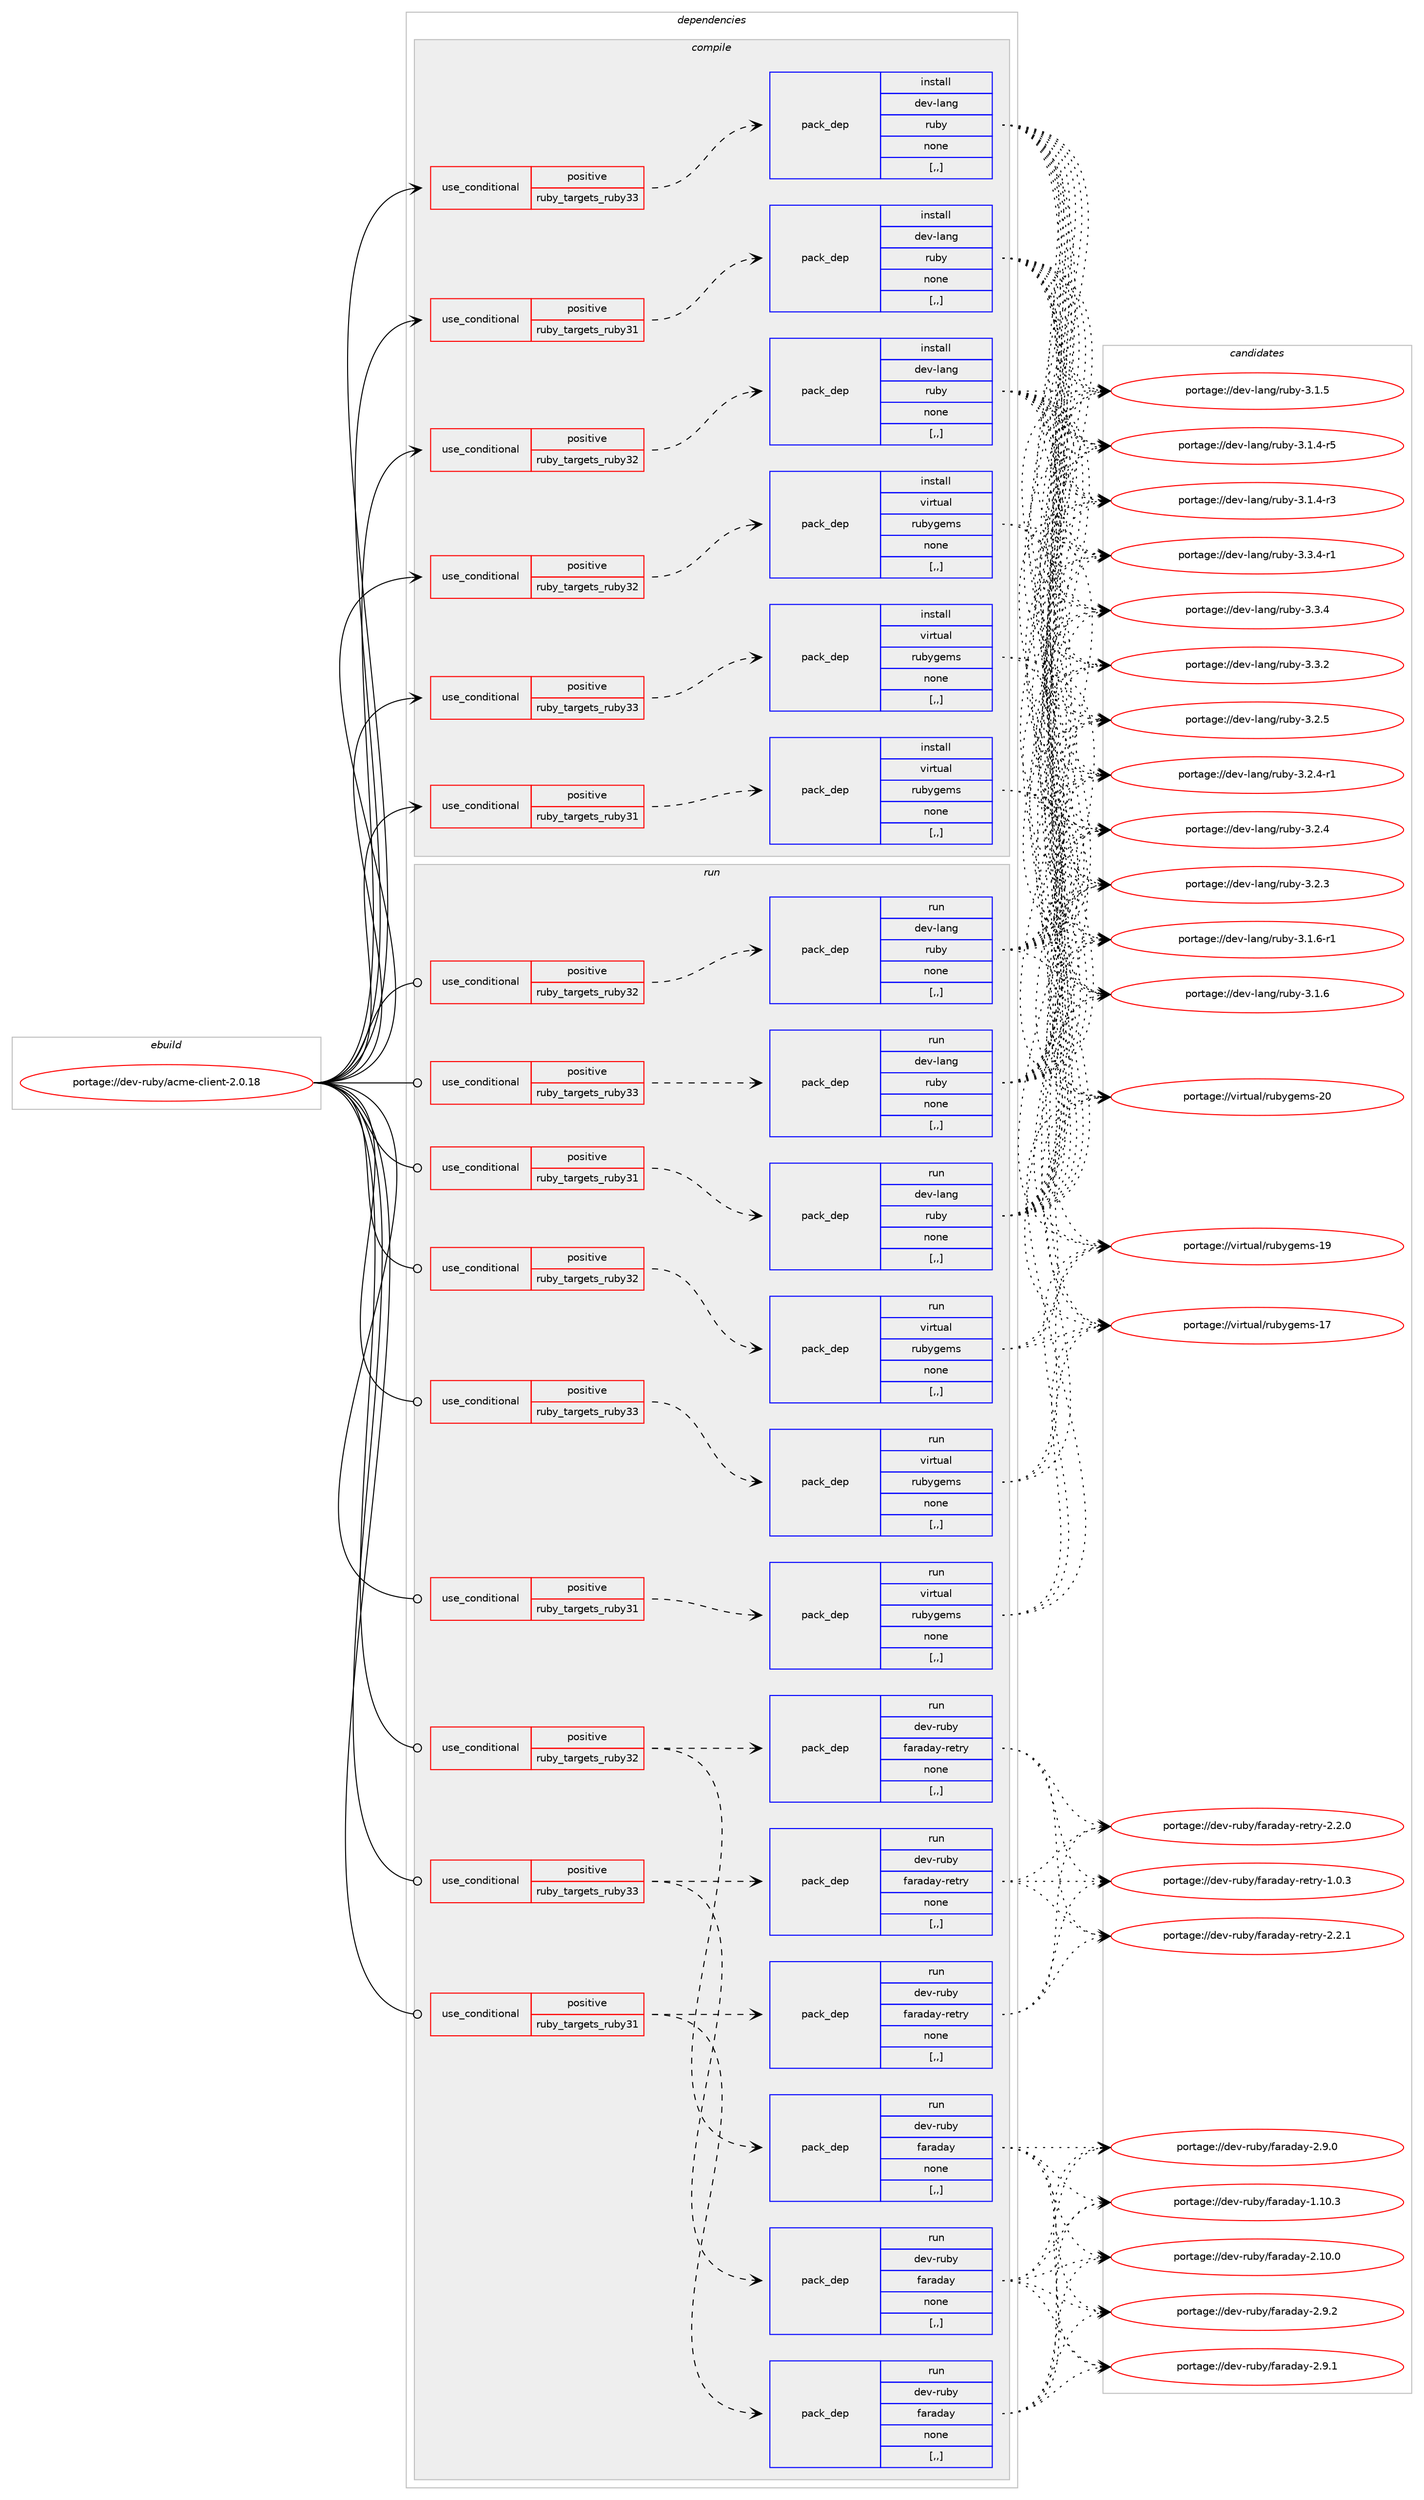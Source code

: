 digraph prolog {

# *************
# Graph options
# *************

newrank=true;
concentrate=true;
compound=true;
graph [rankdir=LR,fontname=Helvetica,fontsize=10,ranksep=1.5];#, ranksep=2.5, nodesep=0.2];
edge  [arrowhead=vee];
node  [fontname=Helvetica,fontsize=10];

# **********
# The ebuild
# **********

subgraph cluster_leftcol {
color=gray;
label=<<i>ebuild</i>>;
id [label="portage://dev-ruby/acme-client-2.0.18", color=red, width=4, href="../dev-ruby/acme-client-2.0.18.svg"];
}

# ****************
# The dependencies
# ****************

subgraph cluster_midcol {
color=gray;
label=<<i>dependencies</i>>;
subgraph cluster_compile {
fillcolor="#eeeeee";
style=filled;
label=<<i>compile</i>>;
subgraph cond42752 {
dependency172244 [label=<<TABLE BORDER="0" CELLBORDER="1" CELLSPACING="0" CELLPADDING="4"><TR><TD ROWSPAN="3" CELLPADDING="10">use_conditional</TD></TR><TR><TD>positive</TD></TR><TR><TD>ruby_targets_ruby31</TD></TR></TABLE>>, shape=none, color=red];
subgraph pack128219 {
dependency172245 [label=<<TABLE BORDER="0" CELLBORDER="1" CELLSPACING="0" CELLPADDING="4" WIDTH="220"><TR><TD ROWSPAN="6" CELLPADDING="30">pack_dep</TD></TR><TR><TD WIDTH="110">install</TD></TR><TR><TD>dev-lang</TD></TR><TR><TD>ruby</TD></TR><TR><TD>none</TD></TR><TR><TD>[,,]</TD></TR></TABLE>>, shape=none, color=blue];
}
dependency172244:e -> dependency172245:w [weight=20,style="dashed",arrowhead="vee"];
}
id:e -> dependency172244:w [weight=20,style="solid",arrowhead="vee"];
subgraph cond42753 {
dependency172246 [label=<<TABLE BORDER="0" CELLBORDER="1" CELLSPACING="0" CELLPADDING="4"><TR><TD ROWSPAN="3" CELLPADDING="10">use_conditional</TD></TR><TR><TD>positive</TD></TR><TR><TD>ruby_targets_ruby31</TD></TR></TABLE>>, shape=none, color=red];
subgraph pack128220 {
dependency172247 [label=<<TABLE BORDER="0" CELLBORDER="1" CELLSPACING="0" CELLPADDING="4" WIDTH="220"><TR><TD ROWSPAN="6" CELLPADDING="30">pack_dep</TD></TR><TR><TD WIDTH="110">install</TD></TR><TR><TD>virtual</TD></TR><TR><TD>rubygems</TD></TR><TR><TD>none</TD></TR><TR><TD>[,,]</TD></TR></TABLE>>, shape=none, color=blue];
}
dependency172246:e -> dependency172247:w [weight=20,style="dashed",arrowhead="vee"];
}
id:e -> dependency172246:w [weight=20,style="solid",arrowhead="vee"];
subgraph cond42754 {
dependency172248 [label=<<TABLE BORDER="0" CELLBORDER="1" CELLSPACING="0" CELLPADDING="4"><TR><TD ROWSPAN="3" CELLPADDING="10">use_conditional</TD></TR><TR><TD>positive</TD></TR><TR><TD>ruby_targets_ruby32</TD></TR></TABLE>>, shape=none, color=red];
subgraph pack128221 {
dependency172249 [label=<<TABLE BORDER="0" CELLBORDER="1" CELLSPACING="0" CELLPADDING="4" WIDTH="220"><TR><TD ROWSPAN="6" CELLPADDING="30">pack_dep</TD></TR><TR><TD WIDTH="110">install</TD></TR><TR><TD>dev-lang</TD></TR><TR><TD>ruby</TD></TR><TR><TD>none</TD></TR><TR><TD>[,,]</TD></TR></TABLE>>, shape=none, color=blue];
}
dependency172248:e -> dependency172249:w [weight=20,style="dashed",arrowhead="vee"];
}
id:e -> dependency172248:w [weight=20,style="solid",arrowhead="vee"];
subgraph cond42755 {
dependency172250 [label=<<TABLE BORDER="0" CELLBORDER="1" CELLSPACING="0" CELLPADDING="4"><TR><TD ROWSPAN="3" CELLPADDING="10">use_conditional</TD></TR><TR><TD>positive</TD></TR><TR><TD>ruby_targets_ruby32</TD></TR></TABLE>>, shape=none, color=red];
subgraph pack128222 {
dependency172251 [label=<<TABLE BORDER="0" CELLBORDER="1" CELLSPACING="0" CELLPADDING="4" WIDTH="220"><TR><TD ROWSPAN="6" CELLPADDING="30">pack_dep</TD></TR><TR><TD WIDTH="110">install</TD></TR><TR><TD>virtual</TD></TR><TR><TD>rubygems</TD></TR><TR><TD>none</TD></TR><TR><TD>[,,]</TD></TR></TABLE>>, shape=none, color=blue];
}
dependency172250:e -> dependency172251:w [weight=20,style="dashed",arrowhead="vee"];
}
id:e -> dependency172250:w [weight=20,style="solid",arrowhead="vee"];
subgraph cond42756 {
dependency172252 [label=<<TABLE BORDER="0" CELLBORDER="1" CELLSPACING="0" CELLPADDING="4"><TR><TD ROWSPAN="3" CELLPADDING="10">use_conditional</TD></TR><TR><TD>positive</TD></TR><TR><TD>ruby_targets_ruby33</TD></TR></TABLE>>, shape=none, color=red];
subgraph pack128223 {
dependency172253 [label=<<TABLE BORDER="0" CELLBORDER="1" CELLSPACING="0" CELLPADDING="4" WIDTH="220"><TR><TD ROWSPAN="6" CELLPADDING="30">pack_dep</TD></TR><TR><TD WIDTH="110">install</TD></TR><TR><TD>dev-lang</TD></TR><TR><TD>ruby</TD></TR><TR><TD>none</TD></TR><TR><TD>[,,]</TD></TR></TABLE>>, shape=none, color=blue];
}
dependency172252:e -> dependency172253:w [weight=20,style="dashed",arrowhead="vee"];
}
id:e -> dependency172252:w [weight=20,style="solid",arrowhead="vee"];
subgraph cond42757 {
dependency172254 [label=<<TABLE BORDER="0" CELLBORDER="1" CELLSPACING="0" CELLPADDING="4"><TR><TD ROWSPAN="3" CELLPADDING="10">use_conditional</TD></TR><TR><TD>positive</TD></TR><TR><TD>ruby_targets_ruby33</TD></TR></TABLE>>, shape=none, color=red];
subgraph pack128224 {
dependency172255 [label=<<TABLE BORDER="0" CELLBORDER="1" CELLSPACING="0" CELLPADDING="4" WIDTH="220"><TR><TD ROWSPAN="6" CELLPADDING="30">pack_dep</TD></TR><TR><TD WIDTH="110">install</TD></TR><TR><TD>virtual</TD></TR><TR><TD>rubygems</TD></TR><TR><TD>none</TD></TR><TR><TD>[,,]</TD></TR></TABLE>>, shape=none, color=blue];
}
dependency172254:e -> dependency172255:w [weight=20,style="dashed",arrowhead="vee"];
}
id:e -> dependency172254:w [weight=20,style="solid",arrowhead="vee"];
}
subgraph cluster_compileandrun {
fillcolor="#eeeeee";
style=filled;
label=<<i>compile and run</i>>;
}
subgraph cluster_run {
fillcolor="#eeeeee";
style=filled;
label=<<i>run</i>>;
subgraph cond42758 {
dependency172256 [label=<<TABLE BORDER="0" CELLBORDER="1" CELLSPACING="0" CELLPADDING="4"><TR><TD ROWSPAN="3" CELLPADDING="10">use_conditional</TD></TR><TR><TD>positive</TD></TR><TR><TD>ruby_targets_ruby31</TD></TR></TABLE>>, shape=none, color=red];
subgraph pack128225 {
dependency172257 [label=<<TABLE BORDER="0" CELLBORDER="1" CELLSPACING="0" CELLPADDING="4" WIDTH="220"><TR><TD ROWSPAN="6" CELLPADDING="30">pack_dep</TD></TR><TR><TD WIDTH="110">run</TD></TR><TR><TD>dev-lang</TD></TR><TR><TD>ruby</TD></TR><TR><TD>none</TD></TR><TR><TD>[,,]</TD></TR></TABLE>>, shape=none, color=blue];
}
dependency172256:e -> dependency172257:w [weight=20,style="dashed",arrowhead="vee"];
}
id:e -> dependency172256:w [weight=20,style="solid",arrowhead="odot"];
subgraph cond42759 {
dependency172258 [label=<<TABLE BORDER="0" CELLBORDER="1" CELLSPACING="0" CELLPADDING="4"><TR><TD ROWSPAN="3" CELLPADDING="10">use_conditional</TD></TR><TR><TD>positive</TD></TR><TR><TD>ruby_targets_ruby31</TD></TR></TABLE>>, shape=none, color=red];
subgraph pack128226 {
dependency172259 [label=<<TABLE BORDER="0" CELLBORDER="1" CELLSPACING="0" CELLPADDING="4" WIDTH="220"><TR><TD ROWSPAN="6" CELLPADDING="30">pack_dep</TD></TR><TR><TD WIDTH="110">run</TD></TR><TR><TD>dev-ruby</TD></TR><TR><TD>faraday</TD></TR><TR><TD>none</TD></TR><TR><TD>[,,]</TD></TR></TABLE>>, shape=none, color=blue];
}
dependency172258:e -> dependency172259:w [weight=20,style="dashed",arrowhead="vee"];
subgraph pack128227 {
dependency172260 [label=<<TABLE BORDER="0" CELLBORDER="1" CELLSPACING="0" CELLPADDING="4" WIDTH="220"><TR><TD ROWSPAN="6" CELLPADDING="30">pack_dep</TD></TR><TR><TD WIDTH="110">run</TD></TR><TR><TD>dev-ruby</TD></TR><TR><TD>faraday-retry</TD></TR><TR><TD>none</TD></TR><TR><TD>[,,]</TD></TR></TABLE>>, shape=none, color=blue];
}
dependency172258:e -> dependency172260:w [weight=20,style="dashed",arrowhead="vee"];
}
id:e -> dependency172258:w [weight=20,style="solid",arrowhead="odot"];
subgraph cond42760 {
dependency172261 [label=<<TABLE BORDER="0" CELLBORDER="1" CELLSPACING="0" CELLPADDING="4"><TR><TD ROWSPAN="3" CELLPADDING="10">use_conditional</TD></TR><TR><TD>positive</TD></TR><TR><TD>ruby_targets_ruby31</TD></TR></TABLE>>, shape=none, color=red];
subgraph pack128228 {
dependency172262 [label=<<TABLE BORDER="0" CELLBORDER="1" CELLSPACING="0" CELLPADDING="4" WIDTH="220"><TR><TD ROWSPAN="6" CELLPADDING="30">pack_dep</TD></TR><TR><TD WIDTH="110">run</TD></TR><TR><TD>virtual</TD></TR><TR><TD>rubygems</TD></TR><TR><TD>none</TD></TR><TR><TD>[,,]</TD></TR></TABLE>>, shape=none, color=blue];
}
dependency172261:e -> dependency172262:w [weight=20,style="dashed",arrowhead="vee"];
}
id:e -> dependency172261:w [weight=20,style="solid",arrowhead="odot"];
subgraph cond42761 {
dependency172263 [label=<<TABLE BORDER="0" CELLBORDER="1" CELLSPACING="0" CELLPADDING="4"><TR><TD ROWSPAN="3" CELLPADDING="10">use_conditional</TD></TR><TR><TD>positive</TD></TR><TR><TD>ruby_targets_ruby32</TD></TR></TABLE>>, shape=none, color=red];
subgraph pack128229 {
dependency172264 [label=<<TABLE BORDER="0" CELLBORDER="1" CELLSPACING="0" CELLPADDING="4" WIDTH="220"><TR><TD ROWSPAN="6" CELLPADDING="30">pack_dep</TD></TR><TR><TD WIDTH="110">run</TD></TR><TR><TD>dev-lang</TD></TR><TR><TD>ruby</TD></TR><TR><TD>none</TD></TR><TR><TD>[,,]</TD></TR></TABLE>>, shape=none, color=blue];
}
dependency172263:e -> dependency172264:w [weight=20,style="dashed",arrowhead="vee"];
}
id:e -> dependency172263:w [weight=20,style="solid",arrowhead="odot"];
subgraph cond42762 {
dependency172265 [label=<<TABLE BORDER="0" CELLBORDER="1" CELLSPACING="0" CELLPADDING="4"><TR><TD ROWSPAN="3" CELLPADDING="10">use_conditional</TD></TR><TR><TD>positive</TD></TR><TR><TD>ruby_targets_ruby32</TD></TR></TABLE>>, shape=none, color=red];
subgraph pack128230 {
dependency172266 [label=<<TABLE BORDER="0" CELLBORDER="1" CELLSPACING="0" CELLPADDING="4" WIDTH="220"><TR><TD ROWSPAN="6" CELLPADDING="30">pack_dep</TD></TR><TR><TD WIDTH="110">run</TD></TR><TR><TD>dev-ruby</TD></TR><TR><TD>faraday</TD></TR><TR><TD>none</TD></TR><TR><TD>[,,]</TD></TR></TABLE>>, shape=none, color=blue];
}
dependency172265:e -> dependency172266:w [weight=20,style="dashed",arrowhead="vee"];
subgraph pack128231 {
dependency172267 [label=<<TABLE BORDER="0" CELLBORDER="1" CELLSPACING="0" CELLPADDING="4" WIDTH="220"><TR><TD ROWSPAN="6" CELLPADDING="30">pack_dep</TD></TR><TR><TD WIDTH="110">run</TD></TR><TR><TD>dev-ruby</TD></TR><TR><TD>faraday-retry</TD></TR><TR><TD>none</TD></TR><TR><TD>[,,]</TD></TR></TABLE>>, shape=none, color=blue];
}
dependency172265:e -> dependency172267:w [weight=20,style="dashed",arrowhead="vee"];
}
id:e -> dependency172265:w [weight=20,style="solid",arrowhead="odot"];
subgraph cond42763 {
dependency172268 [label=<<TABLE BORDER="0" CELLBORDER="1" CELLSPACING="0" CELLPADDING="4"><TR><TD ROWSPAN="3" CELLPADDING="10">use_conditional</TD></TR><TR><TD>positive</TD></TR><TR><TD>ruby_targets_ruby32</TD></TR></TABLE>>, shape=none, color=red];
subgraph pack128232 {
dependency172269 [label=<<TABLE BORDER="0" CELLBORDER="1" CELLSPACING="0" CELLPADDING="4" WIDTH="220"><TR><TD ROWSPAN="6" CELLPADDING="30">pack_dep</TD></TR><TR><TD WIDTH="110">run</TD></TR><TR><TD>virtual</TD></TR><TR><TD>rubygems</TD></TR><TR><TD>none</TD></TR><TR><TD>[,,]</TD></TR></TABLE>>, shape=none, color=blue];
}
dependency172268:e -> dependency172269:w [weight=20,style="dashed",arrowhead="vee"];
}
id:e -> dependency172268:w [weight=20,style="solid",arrowhead="odot"];
subgraph cond42764 {
dependency172270 [label=<<TABLE BORDER="0" CELLBORDER="1" CELLSPACING="0" CELLPADDING="4"><TR><TD ROWSPAN="3" CELLPADDING="10">use_conditional</TD></TR><TR><TD>positive</TD></TR><TR><TD>ruby_targets_ruby33</TD></TR></TABLE>>, shape=none, color=red];
subgraph pack128233 {
dependency172271 [label=<<TABLE BORDER="0" CELLBORDER="1" CELLSPACING="0" CELLPADDING="4" WIDTH="220"><TR><TD ROWSPAN="6" CELLPADDING="30">pack_dep</TD></TR><TR><TD WIDTH="110">run</TD></TR><TR><TD>dev-lang</TD></TR><TR><TD>ruby</TD></TR><TR><TD>none</TD></TR><TR><TD>[,,]</TD></TR></TABLE>>, shape=none, color=blue];
}
dependency172270:e -> dependency172271:w [weight=20,style="dashed",arrowhead="vee"];
}
id:e -> dependency172270:w [weight=20,style="solid",arrowhead="odot"];
subgraph cond42765 {
dependency172272 [label=<<TABLE BORDER="0" CELLBORDER="1" CELLSPACING="0" CELLPADDING="4"><TR><TD ROWSPAN="3" CELLPADDING="10">use_conditional</TD></TR><TR><TD>positive</TD></TR><TR><TD>ruby_targets_ruby33</TD></TR></TABLE>>, shape=none, color=red];
subgraph pack128234 {
dependency172273 [label=<<TABLE BORDER="0" CELLBORDER="1" CELLSPACING="0" CELLPADDING="4" WIDTH="220"><TR><TD ROWSPAN="6" CELLPADDING="30">pack_dep</TD></TR><TR><TD WIDTH="110">run</TD></TR><TR><TD>dev-ruby</TD></TR><TR><TD>faraday</TD></TR><TR><TD>none</TD></TR><TR><TD>[,,]</TD></TR></TABLE>>, shape=none, color=blue];
}
dependency172272:e -> dependency172273:w [weight=20,style="dashed",arrowhead="vee"];
subgraph pack128235 {
dependency172274 [label=<<TABLE BORDER="0" CELLBORDER="1" CELLSPACING="0" CELLPADDING="4" WIDTH="220"><TR><TD ROWSPAN="6" CELLPADDING="30">pack_dep</TD></TR><TR><TD WIDTH="110">run</TD></TR><TR><TD>dev-ruby</TD></TR><TR><TD>faraday-retry</TD></TR><TR><TD>none</TD></TR><TR><TD>[,,]</TD></TR></TABLE>>, shape=none, color=blue];
}
dependency172272:e -> dependency172274:w [weight=20,style="dashed",arrowhead="vee"];
}
id:e -> dependency172272:w [weight=20,style="solid",arrowhead="odot"];
subgraph cond42766 {
dependency172275 [label=<<TABLE BORDER="0" CELLBORDER="1" CELLSPACING="0" CELLPADDING="4"><TR><TD ROWSPAN="3" CELLPADDING="10">use_conditional</TD></TR><TR><TD>positive</TD></TR><TR><TD>ruby_targets_ruby33</TD></TR></TABLE>>, shape=none, color=red];
subgraph pack128236 {
dependency172276 [label=<<TABLE BORDER="0" CELLBORDER="1" CELLSPACING="0" CELLPADDING="4" WIDTH="220"><TR><TD ROWSPAN="6" CELLPADDING="30">pack_dep</TD></TR><TR><TD WIDTH="110">run</TD></TR><TR><TD>virtual</TD></TR><TR><TD>rubygems</TD></TR><TR><TD>none</TD></TR><TR><TD>[,,]</TD></TR></TABLE>>, shape=none, color=blue];
}
dependency172275:e -> dependency172276:w [weight=20,style="dashed",arrowhead="vee"];
}
id:e -> dependency172275:w [weight=20,style="solid",arrowhead="odot"];
}
}

# **************
# The candidates
# **************

subgraph cluster_choices {
rank=same;
color=gray;
label=<<i>candidates</i>>;

subgraph choice128219 {
color=black;
nodesep=1;
choice100101118451089711010347114117981214551465146524511449 [label="portage://dev-lang/ruby-3.3.4-r1", color=red, width=4,href="../dev-lang/ruby-3.3.4-r1.svg"];
choice10010111845108971101034711411798121455146514652 [label="portage://dev-lang/ruby-3.3.4", color=red, width=4,href="../dev-lang/ruby-3.3.4.svg"];
choice10010111845108971101034711411798121455146514650 [label="portage://dev-lang/ruby-3.3.2", color=red, width=4,href="../dev-lang/ruby-3.3.2.svg"];
choice10010111845108971101034711411798121455146504653 [label="portage://dev-lang/ruby-3.2.5", color=red, width=4,href="../dev-lang/ruby-3.2.5.svg"];
choice100101118451089711010347114117981214551465046524511449 [label="portage://dev-lang/ruby-3.2.4-r1", color=red, width=4,href="../dev-lang/ruby-3.2.4-r1.svg"];
choice10010111845108971101034711411798121455146504652 [label="portage://dev-lang/ruby-3.2.4", color=red, width=4,href="../dev-lang/ruby-3.2.4.svg"];
choice10010111845108971101034711411798121455146504651 [label="portage://dev-lang/ruby-3.2.3", color=red, width=4,href="../dev-lang/ruby-3.2.3.svg"];
choice100101118451089711010347114117981214551464946544511449 [label="portage://dev-lang/ruby-3.1.6-r1", color=red, width=4,href="../dev-lang/ruby-3.1.6-r1.svg"];
choice10010111845108971101034711411798121455146494654 [label="portage://dev-lang/ruby-3.1.6", color=red, width=4,href="../dev-lang/ruby-3.1.6.svg"];
choice10010111845108971101034711411798121455146494653 [label="portage://dev-lang/ruby-3.1.5", color=red, width=4,href="../dev-lang/ruby-3.1.5.svg"];
choice100101118451089711010347114117981214551464946524511453 [label="portage://dev-lang/ruby-3.1.4-r5", color=red, width=4,href="../dev-lang/ruby-3.1.4-r5.svg"];
choice100101118451089711010347114117981214551464946524511451 [label="portage://dev-lang/ruby-3.1.4-r3", color=red, width=4,href="../dev-lang/ruby-3.1.4-r3.svg"];
dependency172245:e -> choice100101118451089711010347114117981214551465146524511449:w [style=dotted,weight="100"];
dependency172245:e -> choice10010111845108971101034711411798121455146514652:w [style=dotted,weight="100"];
dependency172245:e -> choice10010111845108971101034711411798121455146514650:w [style=dotted,weight="100"];
dependency172245:e -> choice10010111845108971101034711411798121455146504653:w [style=dotted,weight="100"];
dependency172245:e -> choice100101118451089711010347114117981214551465046524511449:w [style=dotted,weight="100"];
dependency172245:e -> choice10010111845108971101034711411798121455146504652:w [style=dotted,weight="100"];
dependency172245:e -> choice10010111845108971101034711411798121455146504651:w [style=dotted,weight="100"];
dependency172245:e -> choice100101118451089711010347114117981214551464946544511449:w [style=dotted,weight="100"];
dependency172245:e -> choice10010111845108971101034711411798121455146494654:w [style=dotted,weight="100"];
dependency172245:e -> choice10010111845108971101034711411798121455146494653:w [style=dotted,weight="100"];
dependency172245:e -> choice100101118451089711010347114117981214551464946524511453:w [style=dotted,weight="100"];
dependency172245:e -> choice100101118451089711010347114117981214551464946524511451:w [style=dotted,weight="100"];
}
subgraph choice128220 {
color=black;
nodesep=1;
choice118105114116117971084711411798121103101109115455048 [label="portage://virtual/rubygems-20", color=red, width=4,href="../virtual/rubygems-20.svg"];
choice118105114116117971084711411798121103101109115454957 [label="portage://virtual/rubygems-19", color=red, width=4,href="../virtual/rubygems-19.svg"];
choice118105114116117971084711411798121103101109115454955 [label="portage://virtual/rubygems-17", color=red, width=4,href="../virtual/rubygems-17.svg"];
dependency172247:e -> choice118105114116117971084711411798121103101109115455048:w [style=dotted,weight="100"];
dependency172247:e -> choice118105114116117971084711411798121103101109115454957:w [style=dotted,weight="100"];
dependency172247:e -> choice118105114116117971084711411798121103101109115454955:w [style=dotted,weight="100"];
}
subgraph choice128221 {
color=black;
nodesep=1;
choice100101118451089711010347114117981214551465146524511449 [label="portage://dev-lang/ruby-3.3.4-r1", color=red, width=4,href="../dev-lang/ruby-3.3.4-r1.svg"];
choice10010111845108971101034711411798121455146514652 [label="portage://dev-lang/ruby-3.3.4", color=red, width=4,href="../dev-lang/ruby-3.3.4.svg"];
choice10010111845108971101034711411798121455146514650 [label="portage://dev-lang/ruby-3.3.2", color=red, width=4,href="../dev-lang/ruby-3.3.2.svg"];
choice10010111845108971101034711411798121455146504653 [label="portage://dev-lang/ruby-3.2.5", color=red, width=4,href="../dev-lang/ruby-3.2.5.svg"];
choice100101118451089711010347114117981214551465046524511449 [label="portage://dev-lang/ruby-3.2.4-r1", color=red, width=4,href="../dev-lang/ruby-3.2.4-r1.svg"];
choice10010111845108971101034711411798121455146504652 [label="portage://dev-lang/ruby-3.2.4", color=red, width=4,href="../dev-lang/ruby-3.2.4.svg"];
choice10010111845108971101034711411798121455146504651 [label="portage://dev-lang/ruby-3.2.3", color=red, width=4,href="../dev-lang/ruby-3.2.3.svg"];
choice100101118451089711010347114117981214551464946544511449 [label="portage://dev-lang/ruby-3.1.6-r1", color=red, width=4,href="../dev-lang/ruby-3.1.6-r1.svg"];
choice10010111845108971101034711411798121455146494654 [label="portage://dev-lang/ruby-3.1.6", color=red, width=4,href="../dev-lang/ruby-3.1.6.svg"];
choice10010111845108971101034711411798121455146494653 [label="portage://dev-lang/ruby-3.1.5", color=red, width=4,href="../dev-lang/ruby-3.1.5.svg"];
choice100101118451089711010347114117981214551464946524511453 [label="portage://dev-lang/ruby-3.1.4-r5", color=red, width=4,href="../dev-lang/ruby-3.1.4-r5.svg"];
choice100101118451089711010347114117981214551464946524511451 [label="portage://dev-lang/ruby-3.1.4-r3", color=red, width=4,href="../dev-lang/ruby-3.1.4-r3.svg"];
dependency172249:e -> choice100101118451089711010347114117981214551465146524511449:w [style=dotted,weight="100"];
dependency172249:e -> choice10010111845108971101034711411798121455146514652:w [style=dotted,weight="100"];
dependency172249:e -> choice10010111845108971101034711411798121455146514650:w [style=dotted,weight="100"];
dependency172249:e -> choice10010111845108971101034711411798121455146504653:w [style=dotted,weight="100"];
dependency172249:e -> choice100101118451089711010347114117981214551465046524511449:w [style=dotted,weight="100"];
dependency172249:e -> choice10010111845108971101034711411798121455146504652:w [style=dotted,weight="100"];
dependency172249:e -> choice10010111845108971101034711411798121455146504651:w [style=dotted,weight="100"];
dependency172249:e -> choice100101118451089711010347114117981214551464946544511449:w [style=dotted,weight="100"];
dependency172249:e -> choice10010111845108971101034711411798121455146494654:w [style=dotted,weight="100"];
dependency172249:e -> choice10010111845108971101034711411798121455146494653:w [style=dotted,weight="100"];
dependency172249:e -> choice100101118451089711010347114117981214551464946524511453:w [style=dotted,weight="100"];
dependency172249:e -> choice100101118451089711010347114117981214551464946524511451:w [style=dotted,weight="100"];
}
subgraph choice128222 {
color=black;
nodesep=1;
choice118105114116117971084711411798121103101109115455048 [label="portage://virtual/rubygems-20", color=red, width=4,href="../virtual/rubygems-20.svg"];
choice118105114116117971084711411798121103101109115454957 [label="portage://virtual/rubygems-19", color=red, width=4,href="../virtual/rubygems-19.svg"];
choice118105114116117971084711411798121103101109115454955 [label="portage://virtual/rubygems-17", color=red, width=4,href="../virtual/rubygems-17.svg"];
dependency172251:e -> choice118105114116117971084711411798121103101109115455048:w [style=dotted,weight="100"];
dependency172251:e -> choice118105114116117971084711411798121103101109115454957:w [style=dotted,weight="100"];
dependency172251:e -> choice118105114116117971084711411798121103101109115454955:w [style=dotted,weight="100"];
}
subgraph choice128223 {
color=black;
nodesep=1;
choice100101118451089711010347114117981214551465146524511449 [label="portage://dev-lang/ruby-3.3.4-r1", color=red, width=4,href="../dev-lang/ruby-3.3.4-r1.svg"];
choice10010111845108971101034711411798121455146514652 [label="portage://dev-lang/ruby-3.3.4", color=red, width=4,href="../dev-lang/ruby-3.3.4.svg"];
choice10010111845108971101034711411798121455146514650 [label="portage://dev-lang/ruby-3.3.2", color=red, width=4,href="../dev-lang/ruby-3.3.2.svg"];
choice10010111845108971101034711411798121455146504653 [label="portage://dev-lang/ruby-3.2.5", color=red, width=4,href="../dev-lang/ruby-3.2.5.svg"];
choice100101118451089711010347114117981214551465046524511449 [label="portage://dev-lang/ruby-3.2.4-r1", color=red, width=4,href="../dev-lang/ruby-3.2.4-r1.svg"];
choice10010111845108971101034711411798121455146504652 [label="portage://dev-lang/ruby-3.2.4", color=red, width=4,href="../dev-lang/ruby-3.2.4.svg"];
choice10010111845108971101034711411798121455146504651 [label="portage://dev-lang/ruby-3.2.3", color=red, width=4,href="../dev-lang/ruby-3.2.3.svg"];
choice100101118451089711010347114117981214551464946544511449 [label="portage://dev-lang/ruby-3.1.6-r1", color=red, width=4,href="../dev-lang/ruby-3.1.6-r1.svg"];
choice10010111845108971101034711411798121455146494654 [label="portage://dev-lang/ruby-3.1.6", color=red, width=4,href="../dev-lang/ruby-3.1.6.svg"];
choice10010111845108971101034711411798121455146494653 [label="portage://dev-lang/ruby-3.1.5", color=red, width=4,href="../dev-lang/ruby-3.1.5.svg"];
choice100101118451089711010347114117981214551464946524511453 [label="portage://dev-lang/ruby-3.1.4-r5", color=red, width=4,href="../dev-lang/ruby-3.1.4-r5.svg"];
choice100101118451089711010347114117981214551464946524511451 [label="portage://dev-lang/ruby-3.1.4-r3", color=red, width=4,href="../dev-lang/ruby-3.1.4-r3.svg"];
dependency172253:e -> choice100101118451089711010347114117981214551465146524511449:w [style=dotted,weight="100"];
dependency172253:e -> choice10010111845108971101034711411798121455146514652:w [style=dotted,weight="100"];
dependency172253:e -> choice10010111845108971101034711411798121455146514650:w [style=dotted,weight="100"];
dependency172253:e -> choice10010111845108971101034711411798121455146504653:w [style=dotted,weight="100"];
dependency172253:e -> choice100101118451089711010347114117981214551465046524511449:w [style=dotted,weight="100"];
dependency172253:e -> choice10010111845108971101034711411798121455146504652:w [style=dotted,weight="100"];
dependency172253:e -> choice10010111845108971101034711411798121455146504651:w [style=dotted,weight="100"];
dependency172253:e -> choice100101118451089711010347114117981214551464946544511449:w [style=dotted,weight="100"];
dependency172253:e -> choice10010111845108971101034711411798121455146494654:w [style=dotted,weight="100"];
dependency172253:e -> choice10010111845108971101034711411798121455146494653:w [style=dotted,weight="100"];
dependency172253:e -> choice100101118451089711010347114117981214551464946524511453:w [style=dotted,weight="100"];
dependency172253:e -> choice100101118451089711010347114117981214551464946524511451:w [style=dotted,weight="100"];
}
subgraph choice128224 {
color=black;
nodesep=1;
choice118105114116117971084711411798121103101109115455048 [label="portage://virtual/rubygems-20", color=red, width=4,href="../virtual/rubygems-20.svg"];
choice118105114116117971084711411798121103101109115454957 [label="portage://virtual/rubygems-19", color=red, width=4,href="../virtual/rubygems-19.svg"];
choice118105114116117971084711411798121103101109115454955 [label="portage://virtual/rubygems-17", color=red, width=4,href="../virtual/rubygems-17.svg"];
dependency172255:e -> choice118105114116117971084711411798121103101109115455048:w [style=dotted,weight="100"];
dependency172255:e -> choice118105114116117971084711411798121103101109115454957:w [style=dotted,weight="100"];
dependency172255:e -> choice118105114116117971084711411798121103101109115454955:w [style=dotted,weight="100"];
}
subgraph choice128225 {
color=black;
nodesep=1;
choice100101118451089711010347114117981214551465146524511449 [label="portage://dev-lang/ruby-3.3.4-r1", color=red, width=4,href="../dev-lang/ruby-3.3.4-r1.svg"];
choice10010111845108971101034711411798121455146514652 [label="portage://dev-lang/ruby-3.3.4", color=red, width=4,href="../dev-lang/ruby-3.3.4.svg"];
choice10010111845108971101034711411798121455146514650 [label="portage://dev-lang/ruby-3.3.2", color=red, width=4,href="../dev-lang/ruby-3.3.2.svg"];
choice10010111845108971101034711411798121455146504653 [label="portage://dev-lang/ruby-3.2.5", color=red, width=4,href="../dev-lang/ruby-3.2.5.svg"];
choice100101118451089711010347114117981214551465046524511449 [label="portage://dev-lang/ruby-3.2.4-r1", color=red, width=4,href="../dev-lang/ruby-3.2.4-r1.svg"];
choice10010111845108971101034711411798121455146504652 [label="portage://dev-lang/ruby-3.2.4", color=red, width=4,href="../dev-lang/ruby-3.2.4.svg"];
choice10010111845108971101034711411798121455146504651 [label="portage://dev-lang/ruby-3.2.3", color=red, width=4,href="../dev-lang/ruby-3.2.3.svg"];
choice100101118451089711010347114117981214551464946544511449 [label="portage://dev-lang/ruby-3.1.6-r1", color=red, width=4,href="../dev-lang/ruby-3.1.6-r1.svg"];
choice10010111845108971101034711411798121455146494654 [label="portage://dev-lang/ruby-3.1.6", color=red, width=4,href="../dev-lang/ruby-3.1.6.svg"];
choice10010111845108971101034711411798121455146494653 [label="portage://dev-lang/ruby-3.1.5", color=red, width=4,href="../dev-lang/ruby-3.1.5.svg"];
choice100101118451089711010347114117981214551464946524511453 [label="portage://dev-lang/ruby-3.1.4-r5", color=red, width=4,href="../dev-lang/ruby-3.1.4-r5.svg"];
choice100101118451089711010347114117981214551464946524511451 [label="portage://dev-lang/ruby-3.1.4-r3", color=red, width=4,href="../dev-lang/ruby-3.1.4-r3.svg"];
dependency172257:e -> choice100101118451089711010347114117981214551465146524511449:w [style=dotted,weight="100"];
dependency172257:e -> choice10010111845108971101034711411798121455146514652:w [style=dotted,weight="100"];
dependency172257:e -> choice10010111845108971101034711411798121455146514650:w [style=dotted,weight="100"];
dependency172257:e -> choice10010111845108971101034711411798121455146504653:w [style=dotted,weight="100"];
dependency172257:e -> choice100101118451089711010347114117981214551465046524511449:w [style=dotted,weight="100"];
dependency172257:e -> choice10010111845108971101034711411798121455146504652:w [style=dotted,weight="100"];
dependency172257:e -> choice10010111845108971101034711411798121455146504651:w [style=dotted,weight="100"];
dependency172257:e -> choice100101118451089711010347114117981214551464946544511449:w [style=dotted,weight="100"];
dependency172257:e -> choice10010111845108971101034711411798121455146494654:w [style=dotted,weight="100"];
dependency172257:e -> choice10010111845108971101034711411798121455146494653:w [style=dotted,weight="100"];
dependency172257:e -> choice100101118451089711010347114117981214551464946524511453:w [style=dotted,weight="100"];
dependency172257:e -> choice100101118451089711010347114117981214551464946524511451:w [style=dotted,weight="100"];
}
subgraph choice128226 {
color=black;
nodesep=1;
choice10010111845114117981214710297114971009712145504649484648 [label="portage://dev-ruby/faraday-2.10.0", color=red, width=4,href="../dev-ruby/faraday-2.10.0.svg"];
choice100101118451141179812147102971149710097121455046574650 [label="portage://dev-ruby/faraday-2.9.2", color=red, width=4,href="../dev-ruby/faraday-2.9.2.svg"];
choice100101118451141179812147102971149710097121455046574649 [label="portage://dev-ruby/faraday-2.9.1", color=red, width=4,href="../dev-ruby/faraday-2.9.1.svg"];
choice100101118451141179812147102971149710097121455046574648 [label="portage://dev-ruby/faraday-2.9.0", color=red, width=4,href="../dev-ruby/faraday-2.9.0.svg"];
choice10010111845114117981214710297114971009712145494649484651 [label="portage://dev-ruby/faraday-1.10.3", color=red, width=4,href="../dev-ruby/faraday-1.10.3.svg"];
dependency172259:e -> choice10010111845114117981214710297114971009712145504649484648:w [style=dotted,weight="100"];
dependency172259:e -> choice100101118451141179812147102971149710097121455046574650:w [style=dotted,weight="100"];
dependency172259:e -> choice100101118451141179812147102971149710097121455046574649:w [style=dotted,weight="100"];
dependency172259:e -> choice100101118451141179812147102971149710097121455046574648:w [style=dotted,weight="100"];
dependency172259:e -> choice10010111845114117981214710297114971009712145494649484651:w [style=dotted,weight="100"];
}
subgraph choice128227 {
color=black;
nodesep=1;
choice10010111845114117981214710297114971009712145114101116114121455046504649 [label="portage://dev-ruby/faraday-retry-2.2.1", color=red, width=4,href="../dev-ruby/faraday-retry-2.2.1.svg"];
choice10010111845114117981214710297114971009712145114101116114121455046504648 [label="portage://dev-ruby/faraday-retry-2.2.0", color=red, width=4,href="../dev-ruby/faraday-retry-2.2.0.svg"];
choice10010111845114117981214710297114971009712145114101116114121454946484651 [label="portage://dev-ruby/faraday-retry-1.0.3", color=red, width=4,href="../dev-ruby/faraday-retry-1.0.3.svg"];
dependency172260:e -> choice10010111845114117981214710297114971009712145114101116114121455046504649:w [style=dotted,weight="100"];
dependency172260:e -> choice10010111845114117981214710297114971009712145114101116114121455046504648:w [style=dotted,weight="100"];
dependency172260:e -> choice10010111845114117981214710297114971009712145114101116114121454946484651:w [style=dotted,weight="100"];
}
subgraph choice128228 {
color=black;
nodesep=1;
choice118105114116117971084711411798121103101109115455048 [label="portage://virtual/rubygems-20", color=red, width=4,href="../virtual/rubygems-20.svg"];
choice118105114116117971084711411798121103101109115454957 [label="portage://virtual/rubygems-19", color=red, width=4,href="../virtual/rubygems-19.svg"];
choice118105114116117971084711411798121103101109115454955 [label="portage://virtual/rubygems-17", color=red, width=4,href="../virtual/rubygems-17.svg"];
dependency172262:e -> choice118105114116117971084711411798121103101109115455048:w [style=dotted,weight="100"];
dependency172262:e -> choice118105114116117971084711411798121103101109115454957:w [style=dotted,weight="100"];
dependency172262:e -> choice118105114116117971084711411798121103101109115454955:w [style=dotted,weight="100"];
}
subgraph choice128229 {
color=black;
nodesep=1;
choice100101118451089711010347114117981214551465146524511449 [label="portage://dev-lang/ruby-3.3.4-r1", color=red, width=4,href="../dev-lang/ruby-3.3.4-r1.svg"];
choice10010111845108971101034711411798121455146514652 [label="portage://dev-lang/ruby-3.3.4", color=red, width=4,href="../dev-lang/ruby-3.3.4.svg"];
choice10010111845108971101034711411798121455146514650 [label="portage://dev-lang/ruby-3.3.2", color=red, width=4,href="../dev-lang/ruby-3.3.2.svg"];
choice10010111845108971101034711411798121455146504653 [label="portage://dev-lang/ruby-3.2.5", color=red, width=4,href="../dev-lang/ruby-3.2.5.svg"];
choice100101118451089711010347114117981214551465046524511449 [label="portage://dev-lang/ruby-3.2.4-r1", color=red, width=4,href="../dev-lang/ruby-3.2.4-r1.svg"];
choice10010111845108971101034711411798121455146504652 [label="portage://dev-lang/ruby-3.2.4", color=red, width=4,href="../dev-lang/ruby-3.2.4.svg"];
choice10010111845108971101034711411798121455146504651 [label="portage://dev-lang/ruby-3.2.3", color=red, width=4,href="../dev-lang/ruby-3.2.3.svg"];
choice100101118451089711010347114117981214551464946544511449 [label="portage://dev-lang/ruby-3.1.6-r1", color=red, width=4,href="../dev-lang/ruby-3.1.6-r1.svg"];
choice10010111845108971101034711411798121455146494654 [label="portage://dev-lang/ruby-3.1.6", color=red, width=4,href="../dev-lang/ruby-3.1.6.svg"];
choice10010111845108971101034711411798121455146494653 [label="portage://dev-lang/ruby-3.1.5", color=red, width=4,href="../dev-lang/ruby-3.1.5.svg"];
choice100101118451089711010347114117981214551464946524511453 [label="portage://dev-lang/ruby-3.1.4-r5", color=red, width=4,href="../dev-lang/ruby-3.1.4-r5.svg"];
choice100101118451089711010347114117981214551464946524511451 [label="portage://dev-lang/ruby-3.1.4-r3", color=red, width=4,href="../dev-lang/ruby-3.1.4-r3.svg"];
dependency172264:e -> choice100101118451089711010347114117981214551465146524511449:w [style=dotted,weight="100"];
dependency172264:e -> choice10010111845108971101034711411798121455146514652:w [style=dotted,weight="100"];
dependency172264:e -> choice10010111845108971101034711411798121455146514650:w [style=dotted,weight="100"];
dependency172264:e -> choice10010111845108971101034711411798121455146504653:w [style=dotted,weight="100"];
dependency172264:e -> choice100101118451089711010347114117981214551465046524511449:w [style=dotted,weight="100"];
dependency172264:e -> choice10010111845108971101034711411798121455146504652:w [style=dotted,weight="100"];
dependency172264:e -> choice10010111845108971101034711411798121455146504651:w [style=dotted,weight="100"];
dependency172264:e -> choice100101118451089711010347114117981214551464946544511449:w [style=dotted,weight="100"];
dependency172264:e -> choice10010111845108971101034711411798121455146494654:w [style=dotted,weight="100"];
dependency172264:e -> choice10010111845108971101034711411798121455146494653:w [style=dotted,weight="100"];
dependency172264:e -> choice100101118451089711010347114117981214551464946524511453:w [style=dotted,weight="100"];
dependency172264:e -> choice100101118451089711010347114117981214551464946524511451:w [style=dotted,weight="100"];
}
subgraph choice128230 {
color=black;
nodesep=1;
choice10010111845114117981214710297114971009712145504649484648 [label="portage://dev-ruby/faraday-2.10.0", color=red, width=4,href="../dev-ruby/faraday-2.10.0.svg"];
choice100101118451141179812147102971149710097121455046574650 [label="portage://dev-ruby/faraday-2.9.2", color=red, width=4,href="../dev-ruby/faraday-2.9.2.svg"];
choice100101118451141179812147102971149710097121455046574649 [label="portage://dev-ruby/faraday-2.9.1", color=red, width=4,href="../dev-ruby/faraday-2.9.1.svg"];
choice100101118451141179812147102971149710097121455046574648 [label="portage://dev-ruby/faraday-2.9.0", color=red, width=4,href="../dev-ruby/faraday-2.9.0.svg"];
choice10010111845114117981214710297114971009712145494649484651 [label="portage://dev-ruby/faraday-1.10.3", color=red, width=4,href="../dev-ruby/faraday-1.10.3.svg"];
dependency172266:e -> choice10010111845114117981214710297114971009712145504649484648:w [style=dotted,weight="100"];
dependency172266:e -> choice100101118451141179812147102971149710097121455046574650:w [style=dotted,weight="100"];
dependency172266:e -> choice100101118451141179812147102971149710097121455046574649:w [style=dotted,weight="100"];
dependency172266:e -> choice100101118451141179812147102971149710097121455046574648:w [style=dotted,weight="100"];
dependency172266:e -> choice10010111845114117981214710297114971009712145494649484651:w [style=dotted,weight="100"];
}
subgraph choice128231 {
color=black;
nodesep=1;
choice10010111845114117981214710297114971009712145114101116114121455046504649 [label="portage://dev-ruby/faraday-retry-2.2.1", color=red, width=4,href="../dev-ruby/faraday-retry-2.2.1.svg"];
choice10010111845114117981214710297114971009712145114101116114121455046504648 [label="portage://dev-ruby/faraday-retry-2.2.0", color=red, width=4,href="../dev-ruby/faraday-retry-2.2.0.svg"];
choice10010111845114117981214710297114971009712145114101116114121454946484651 [label="portage://dev-ruby/faraday-retry-1.0.3", color=red, width=4,href="../dev-ruby/faraday-retry-1.0.3.svg"];
dependency172267:e -> choice10010111845114117981214710297114971009712145114101116114121455046504649:w [style=dotted,weight="100"];
dependency172267:e -> choice10010111845114117981214710297114971009712145114101116114121455046504648:w [style=dotted,weight="100"];
dependency172267:e -> choice10010111845114117981214710297114971009712145114101116114121454946484651:w [style=dotted,weight="100"];
}
subgraph choice128232 {
color=black;
nodesep=1;
choice118105114116117971084711411798121103101109115455048 [label="portage://virtual/rubygems-20", color=red, width=4,href="../virtual/rubygems-20.svg"];
choice118105114116117971084711411798121103101109115454957 [label="portage://virtual/rubygems-19", color=red, width=4,href="../virtual/rubygems-19.svg"];
choice118105114116117971084711411798121103101109115454955 [label="portage://virtual/rubygems-17", color=red, width=4,href="../virtual/rubygems-17.svg"];
dependency172269:e -> choice118105114116117971084711411798121103101109115455048:w [style=dotted,weight="100"];
dependency172269:e -> choice118105114116117971084711411798121103101109115454957:w [style=dotted,weight="100"];
dependency172269:e -> choice118105114116117971084711411798121103101109115454955:w [style=dotted,weight="100"];
}
subgraph choice128233 {
color=black;
nodesep=1;
choice100101118451089711010347114117981214551465146524511449 [label="portage://dev-lang/ruby-3.3.4-r1", color=red, width=4,href="../dev-lang/ruby-3.3.4-r1.svg"];
choice10010111845108971101034711411798121455146514652 [label="portage://dev-lang/ruby-3.3.4", color=red, width=4,href="../dev-lang/ruby-3.3.4.svg"];
choice10010111845108971101034711411798121455146514650 [label="portage://dev-lang/ruby-3.3.2", color=red, width=4,href="../dev-lang/ruby-3.3.2.svg"];
choice10010111845108971101034711411798121455146504653 [label="portage://dev-lang/ruby-3.2.5", color=red, width=4,href="../dev-lang/ruby-3.2.5.svg"];
choice100101118451089711010347114117981214551465046524511449 [label="portage://dev-lang/ruby-3.2.4-r1", color=red, width=4,href="../dev-lang/ruby-3.2.4-r1.svg"];
choice10010111845108971101034711411798121455146504652 [label="portage://dev-lang/ruby-3.2.4", color=red, width=4,href="../dev-lang/ruby-3.2.4.svg"];
choice10010111845108971101034711411798121455146504651 [label="portage://dev-lang/ruby-3.2.3", color=red, width=4,href="../dev-lang/ruby-3.2.3.svg"];
choice100101118451089711010347114117981214551464946544511449 [label="portage://dev-lang/ruby-3.1.6-r1", color=red, width=4,href="../dev-lang/ruby-3.1.6-r1.svg"];
choice10010111845108971101034711411798121455146494654 [label="portage://dev-lang/ruby-3.1.6", color=red, width=4,href="../dev-lang/ruby-3.1.6.svg"];
choice10010111845108971101034711411798121455146494653 [label="portage://dev-lang/ruby-3.1.5", color=red, width=4,href="../dev-lang/ruby-3.1.5.svg"];
choice100101118451089711010347114117981214551464946524511453 [label="portage://dev-lang/ruby-3.1.4-r5", color=red, width=4,href="../dev-lang/ruby-3.1.4-r5.svg"];
choice100101118451089711010347114117981214551464946524511451 [label="portage://dev-lang/ruby-3.1.4-r3", color=red, width=4,href="../dev-lang/ruby-3.1.4-r3.svg"];
dependency172271:e -> choice100101118451089711010347114117981214551465146524511449:w [style=dotted,weight="100"];
dependency172271:e -> choice10010111845108971101034711411798121455146514652:w [style=dotted,weight="100"];
dependency172271:e -> choice10010111845108971101034711411798121455146514650:w [style=dotted,weight="100"];
dependency172271:e -> choice10010111845108971101034711411798121455146504653:w [style=dotted,weight="100"];
dependency172271:e -> choice100101118451089711010347114117981214551465046524511449:w [style=dotted,weight="100"];
dependency172271:e -> choice10010111845108971101034711411798121455146504652:w [style=dotted,weight="100"];
dependency172271:e -> choice10010111845108971101034711411798121455146504651:w [style=dotted,weight="100"];
dependency172271:e -> choice100101118451089711010347114117981214551464946544511449:w [style=dotted,weight="100"];
dependency172271:e -> choice10010111845108971101034711411798121455146494654:w [style=dotted,weight="100"];
dependency172271:e -> choice10010111845108971101034711411798121455146494653:w [style=dotted,weight="100"];
dependency172271:e -> choice100101118451089711010347114117981214551464946524511453:w [style=dotted,weight="100"];
dependency172271:e -> choice100101118451089711010347114117981214551464946524511451:w [style=dotted,weight="100"];
}
subgraph choice128234 {
color=black;
nodesep=1;
choice10010111845114117981214710297114971009712145504649484648 [label="portage://dev-ruby/faraday-2.10.0", color=red, width=4,href="../dev-ruby/faraday-2.10.0.svg"];
choice100101118451141179812147102971149710097121455046574650 [label="portage://dev-ruby/faraday-2.9.2", color=red, width=4,href="../dev-ruby/faraday-2.9.2.svg"];
choice100101118451141179812147102971149710097121455046574649 [label="portage://dev-ruby/faraday-2.9.1", color=red, width=4,href="../dev-ruby/faraday-2.9.1.svg"];
choice100101118451141179812147102971149710097121455046574648 [label="portage://dev-ruby/faraday-2.9.0", color=red, width=4,href="../dev-ruby/faraday-2.9.0.svg"];
choice10010111845114117981214710297114971009712145494649484651 [label="portage://dev-ruby/faraday-1.10.3", color=red, width=4,href="../dev-ruby/faraday-1.10.3.svg"];
dependency172273:e -> choice10010111845114117981214710297114971009712145504649484648:w [style=dotted,weight="100"];
dependency172273:e -> choice100101118451141179812147102971149710097121455046574650:w [style=dotted,weight="100"];
dependency172273:e -> choice100101118451141179812147102971149710097121455046574649:w [style=dotted,weight="100"];
dependency172273:e -> choice100101118451141179812147102971149710097121455046574648:w [style=dotted,weight="100"];
dependency172273:e -> choice10010111845114117981214710297114971009712145494649484651:w [style=dotted,weight="100"];
}
subgraph choice128235 {
color=black;
nodesep=1;
choice10010111845114117981214710297114971009712145114101116114121455046504649 [label="portage://dev-ruby/faraday-retry-2.2.1", color=red, width=4,href="../dev-ruby/faraday-retry-2.2.1.svg"];
choice10010111845114117981214710297114971009712145114101116114121455046504648 [label="portage://dev-ruby/faraday-retry-2.2.0", color=red, width=4,href="../dev-ruby/faraday-retry-2.2.0.svg"];
choice10010111845114117981214710297114971009712145114101116114121454946484651 [label="portage://dev-ruby/faraday-retry-1.0.3", color=red, width=4,href="../dev-ruby/faraday-retry-1.0.3.svg"];
dependency172274:e -> choice10010111845114117981214710297114971009712145114101116114121455046504649:w [style=dotted,weight="100"];
dependency172274:e -> choice10010111845114117981214710297114971009712145114101116114121455046504648:w [style=dotted,weight="100"];
dependency172274:e -> choice10010111845114117981214710297114971009712145114101116114121454946484651:w [style=dotted,weight="100"];
}
subgraph choice128236 {
color=black;
nodesep=1;
choice118105114116117971084711411798121103101109115455048 [label="portage://virtual/rubygems-20", color=red, width=4,href="../virtual/rubygems-20.svg"];
choice118105114116117971084711411798121103101109115454957 [label="portage://virtual/rubygems-19", color=red, width=4,href="../virtual/rubygems-19.svg"];
choice118105114116117971084711411798121103101109115454955 [label="portage://virtual/rubygems-17", color=red, width=4,href="../virtual/rubygems-17.svg"];
dependency172276:e -> choice118105114116117971084711411798121103101109115455048:w [style=dotted,weight="100"];
dependency172276:e -> choice118105114116117971084711411798121103101109115454957:w [style=dotted,weight="100"];
dependency172276:e -> choice118105114116117971084711411798121103101109115454955:w [style=dotted,weight="100"];
}
}

}
